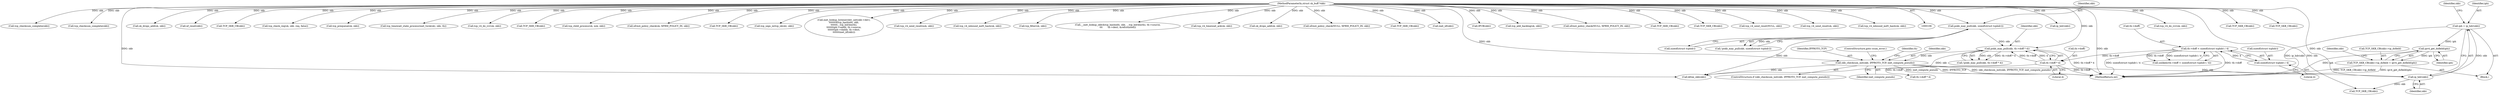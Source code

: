 digraph "0_linux_ac6e780070e30e4c35bd395acfe9191e6268bdd3@pointer" {
"1000259" [label="(Call,ipv4_get_dsfield(iph))"];
"1000179" [label="(Call,iph = ip_hdr(skb))"];
"1000181" [label="(Call,ip_hdr(skb))"];
"1000167" [label="(Call,skb_checksum_init(skb, IPPROTO_TCP, inet_compute_pseudo))"];
"1000158" [label="(Call,pskb_may_pull(skb, th->doff * 4))"];
"1000133" [label="(Call,pskb_may_pull(skb, sizeof(struct tcphdr)))"];
"1000107" [label="(MethodParameterIn,struct sk_buff *skb)"];
"1000160" [label="(Call,th->doff * 4)"];
"1000147" [label="(Call,th->doff < sizeof(struct tcphdr) / 4)"];
"1000151" [label="(Call,sizeof(struct tcphdr) / 4)"];
"1000254" [label="(Call,TCP_SKB_CB(skb)->ip_dsfield = ipv4_get_dsfield(iph))"];
"1000424" [label="(Call,ip_hdr(skb))"];
"1000255" [label="(Call,TCP_SKB_CB(skb)->ip_dsfield)"];
"1000170" [label="(Identifier,inet_compute_pseudo)"];
"1000264" [label="(Identifier,skb)"];
"1000440" [label="(Call,tcp_v4_do_rcv(sk, skb))"];
"1000512" [label="(Call,kfree_skb(skb))"];
"1000158" [label="(Call,pskb_may_pull(skb, th->doff * 4))"];
"1000161" [label="(Call,th->doff)"];
"1000254" [label="(Call,TCP_SKB_CB(skb)->ip_dsfield = ipv4_get_dsfield(iph))"];
"1000243" [label="(Call,TCP_SKB_CB(skb))"];
"1000207" [label="(Call,TCP_SKB_CB(skb))"];
"1000495" [label="(Call,tcp_checksum_complete(skb))"];
"1000169" [label="(Identifier,IPPROTO_TCP)"];
"1000538" [label="(Call,tcp_checksum_complete(skb))"];
"1000160" [label="(Call,th->doff * 4)"];
"1000609" [label="(MethodReturn,int)"];
"1000320" [label="(Call,sk_drops_add(sk, skb))"];
"1000408" [label="(Call,nf_reset(skb))"];
"1000212" [label="(Call,TCP_SKB_CB(skb))"];
"1000159" [label="(Identifier,skb)"];
"1000345" [label="(Call,tcp_check_req(sk, skb, req, false))"];
"1000462" [label="(Call,tcp_prequeue(sk, skb))"];
"1000546" [label="(Call,tcp_timewait_state_process(inet_twsk(sk), skb, th))"];
"1000467" [label="(Call,tcp_v4_do_rcv(sk, skb))"];
"1000132" [label="(Call,!pskb_may_pull(skb, sizeof(struct tcphdr)))"];
"1000167" [label="(Call,skb_checksum_init(skb, IPPROTO_TCP, inet_compute_pseudo))"];
"1000263" [label="(Call,TCP_SKB_CB(skb))"];
"1000366" [label="(Call,tcp_child_process(sk, nsk, skb))"];
"1000398" [label="(Call,xfrm4_policy_check(sk, XFRM_POLICY_IN, skb))"];
"1000148" [label="(Call,th->doff)"];
"1000157" [label="(Call,!pskb_may_pull(skb, th->doff * 4))"];
"1000180" [label="(Identifier,iph)"];
"1000171" [label="(ControlStructure,goto csum_error;)"];
"1000134" [label="(Identifier,skb)"];
"1000256" [label="(Call,TCP_SKB_CB(skb))"];
"1000448" [label="(Call,tcp_segs_in(tcp_sk(sk), skb))"];
"1000557" [label="(Call,inet_lookup_listener(dev_net(skb->dev),\n\t\t\t\t\t\t\t&tcp_hashinfo, skb,\n\t\t\t\t\t\t\t__tcp_hdrlen(th),\n\t\t\t\t\t\t\tiph->saddr, th->source,\n\t\t\t\t\t\t\tiph->daddr, th->dest,\n\t\t\t\t\t\t\tinet_iif(skb)))"];
"1000173" [label="(Identifier,th)"];
"1000371" [label="(Call,tcp_v4_send_reset(nsk, skb))"];
"1000404" [label="(Call,tcp_v4_inbound_md5_hash(sk, skb))"];
"1000411" [label="(Call,tcp_filter(sk, skb))"];
"1000270" [label="(Call,__inet_lookup_skb(&tcp_hashinfo, skb, __tcp_hdrlen(th), th->source,\n\t\t\t       th->dest, &refcounted))"];
"1000260" [label="(Identifier,iph)"];
"1000147" [label="(Call,th->doff < sizeof(struct tcphdr) / 4)"];
"1000595" [label="(Call,tcp_v4_timewait_ack(sk, skb))"];
"1000517" [label="(Call,sk_drops_add(sk, skb))"];
"1000528" [label="(Call,xfrm4_policy_check(NULL, XFRM_POLICY_IN, skb))"];
"1000181" [label="(Call,ip_hdr(skb))"];
"1000166" [label="(ControlStructure,if (skb_checksum_init(skb, IPPROTO_TCP, inet_compute_pseudo)))"];
"1000168" [label="(Identifier,skb)"];
"1000135" [label="(Call,sizeof(struct tcphdr))"];
"1000198" [label="(Call,TCP_SKB_CB(skb))"];
"1000579" [label="(Call,inet_iif(skb))"];
"1000133" [label="(Call,pskb_may_pull(skb, sizeof(struct tcphdr)))"];
"1000187" [label="(Call,TCP_SKB_CB(skb))"];
"1000107" [label="(MethodParameterIn,struct sk_buff *skb)"];
"1000188" [label="(Identifier,skb)"];
"1000191" [label="(Call,IPCB(skb))"];
"1000472" [label="(Call,tcp_add_backlog(sk, skb))"];
"1000227" [label="(Call,th->doff * 4)"];
"1000259" [label="(Call,ipv4_get_dsfield(iph))"];
"1000152" [label="(Call,sizeof(struct tcphdr))"];
"1000164" [label="(Literal,4)"];
"1000154" [label="(Literal,4)"];
"1000489" [label="(Call,xfrm4_policy_check(NULL, XFRM_POLICY_IN, skb))"];
"1000250" [label="(Call,TCP_SKB_CB(skb))"];
"1000182" [label="(Identifier,skb)"];
"1000234" [label="(Call,TCP_SKB_CB(skb))"];
"1000179" [label="(Call,iph = ip_hdr(skb))"];
"1000508" [label="(Call,tcp_v4_send_reset(NULL, skb))"];
"1000600" [label="(Call,tcp_v4_send_reset(sk, skb))"];
"1000108" [label="(Block,)"];
"1000146" [label="(Call,unlikely(th->doff < sizeof(struct tcphdr) / 4))"];
"1000316" [label="(Call,tcp_v4_inbound_md5_hash(sk, skb))"];
"1000151" [label="(Call,sizeof(struct tcphdr) / 4)"];
"1000259" -> "1000254"  [label="AST: "];
"1000259" -> "1000260"  [label="CFG: "];
"1000260" -> "1000259"  [label="AST: "];
"1000254" -> "1000259"  [label="CFG: "];
"1000259" -> "1000609"  [label="DDG: iph"];
"1000259" -> "1000254"  [label="DDG: iph"];
"1000179" -> "1000259"  [label="DDG: iph"];
"1000179" -> "1000108"  [label="AST: "];
"1000179" -> "1000181"  [label="CFG: "];
"1000180" -> "1000179"  [label="AST: "];
"1000181" -> "1000179"  [label="AST: "];
"1000188" -> "1000179"  [label="CFG: "];
"1000179" -> "1000609"  [label="DDG: ip_hdr(skb)"];
"1000181" -> "1000179"  [label="DDG: skb"];
"1000181" -> "1000182"  [label="CFG: "];
"1000182" -> "1000181"  [label="AST: "];
"1000167" -> "1000181"  [label="DDG: skb"];
"1000107" -> "1000181"  [label="DDG: skb"];
"1000181" -> "1000187"  [label="DDG: skb"];
"1000167" -> "1000166"  [label="AST: "];
"1000167" -> "1000170"  [label="CFG: "];
"1000168" -> "1000167"  [label="AST: "];
"1000169" -> "1000167"  [label="AST: "];
"1000170" -> "1000167"  [label="AST: "];
"1000171" -> "1000167"  [label="CFG: "];
"1000173" -> "1000167"  [label="CFG: "];
"1000167" -> "1000609"  [label="DDG: IPPROTO_TCP"];
"1000167" -> "1000609"  [label="DDG: skb_checksum_init(skb, IPPROTO_TCP, inet_compute_pseudo)"];
"1000167" -> "1000609"  [label="DDG: inet_compute_pseudo"];
"1000158" -> "1000167"  [label="DDG: skb"];
"1000107" -> "1000167"  [label="DDG: skb"];
"1000167" -> "1000512"  [label="DDG: skb"];
"1000158" -> "1000157"  [label="AST: "];
"1000158" -> "1000160"  [label="CFG: "];
"1000159" -> "1000158"  [label="AST: "];
"1000160" -> "1000158"  [label="AST: "];
"1000157" -> "1000158"  [label="CFG: "];
"1000158" -> "1000609"  [label="DDG: th->doff * 4"];
"1000158" -> "1000157"  [label="DDG: skb"];
"1000158" -> "1000157"  [label="DDG: th->doff * 4"];
"1000133" -> "1000158"  [label="DDG: skb"];
"1000107" -> "1000158"  [label="DDG: skb"];
"1000160" -> "1000158"  [label="DDG: th->doff"];
"1000160" -> "1000158"  [label="DDG: 4"];
"1000158" -> "1000512"  [label="DDG: skb"];
"1000133" -> "1000132"  [label="AST: "];
"1000133" -> "1000135"  [label="CFG: "];
"1000134" -> "1000133"  [label="AST: "];
"1000135" -> "1000133"  [label="AST: "];
"1000132" -> "1000133"  [label="CFG: "];
"1000133" -> "1000132"  [label="DDG: skb"];
"1000107" -> "1000133"  [label="DDG: skb"];
"1000133" -> "1000512"  [label="DDG: skb"];
"1000107" -> "1000106"  [label="AST: "];
"1000107" -> "1000609"  [label="DDG: skb"];
"1000107" -> "1000187"  [label="DDG: skb"];
"1000107" -> "1000191"  [label="DDG: skb"];
"1000107" -> "1000198"  [label="DDG: skb"];
"1000107" -> "1000207"  [label="DDG: skb"];
"1000107" -> "1000212"  [label="DDG: skb"];
"1000107" -> "1000234"  [label="DDG: skb"];
"1000107" -> "1000243"  [label="DDG: skb"];
"1000107" -> "1000250"  [label="DDG: skb"];
"1000107" -> "1000256"  [label="DDG: skb"];
"1000107" -> "1000263"  [label="DDG: skb"];
"1000107" -> "1000270"  [label="DDG: skb"];
"1000107" -> "1000316"  [label="DDG: skb"];
"1000107" -> "1000320"  [label="DDG: skb"];
"1000107" -> "1000345"  [label="DDG: skb"];
"1000107" -> "1000366"  [label="DDG: skb"];
"1000107" -> "1000371"  [label="DDG: skb"];
"1000107" -> "1000398"  [label="DDG: skb"];
"1000107" -> "1000404"  [label="DDG: skb"];
"1000107" -> "1000408"  [label="DDG: skb"];
"1000107" -> "1000411"  [label="DDG: skb"];
"1000107" -> "1000424"  [label="DDG: skb"];
"1000107" -> "1000440"  [label="DDG: skb"];
"1000107" -> "1000448"  [label="DDG: skb"];
"1000107" -> "1000462"  [label="DDG: skb"];
"1000107" -> "1000467"  [label="DDG: skb"];
"1000107" -> "1000472"  [label="DDG: skb"];
"1000107" -> "1000489"  [label="DDG: skb"];
"1000107" -> "1000495"  [label="DDG: skb"];
"1000107" -> "1000508"  [label="DDG: skb"];
"1000107" -> "1000512"  [label="DDG: skb"];
"1000107" -> "1000517"  [label="DDG: skb"];
"1000107" -> "1000528"  [label="DDG: skb"];
"1000107" -> "1000538"  [label="DDG: skb"];
"1000107" -> "1000546"  [label="DDG: skb"];
"1000107" -> "1000557"  [label="DDG: skb"];
"1000107" -> "1000579"  [label="DDG: skb"];
"1000107" -> "1000595"  [label="DDG: skb"];
"1000107" -> "1000600"  [label="DDG: skb"];
"1000160" -> "1000164"  [label="CFG: "];
"1000161" -> "1000160"  [label="AST: "];
"1000164" -> "1000160"  [label="AST: "];
"1000160" -> "1000609"  [label="DDG: th->doff"];
"1000147" -> "1000160"  [label="DDG: th->doff"];
"1000160" -> "1000227"  [label="DDG: th->doff"];
"1000147" -> "1000146"  [label="AST: "];
"1000147" -> "1000151"  [label="CFG: "];
"1000148" -> "1000147"  [label="AST: "];
"1000151" -> "1000147"  [label="AST: "];
"1000146" -> "1000147"  [label="CFG: "];
"1000147" -> "1000609"  [label="DDG: sizeof(struct tcphdr) / 4"];
"1000147" -> "1000609"  [label="DDG: th->doff"];
"1000147" -> "1000146"  [label="DDG: th->doff"];
"1000147" -> "1000146"  [label="DDG: sizeof(struct tcphdr) / 4"];
"1000151" -> "1000147"  [label="DDG: 4"];
"1000151" -> "1000154"  [label="CFG: "];
"1000152" -> "1000151"  [label="AST: "];
"1000154" -> "1000151"  [label="AST: "];
"1000254" -> "1000108"  [label="AST: "];
"1000255" -> "1000254"  [label="AST: "];
"1000264" -> "1000254"  [label="CFG: "];
"1000254" -> "1000609"  [label="DDG: ipv4_get_dsfield(iph)"];
"1000254" -> "1000609"  [label="DDG: TCP_SKB_CB(skb)->ip_dsfield"];
}
